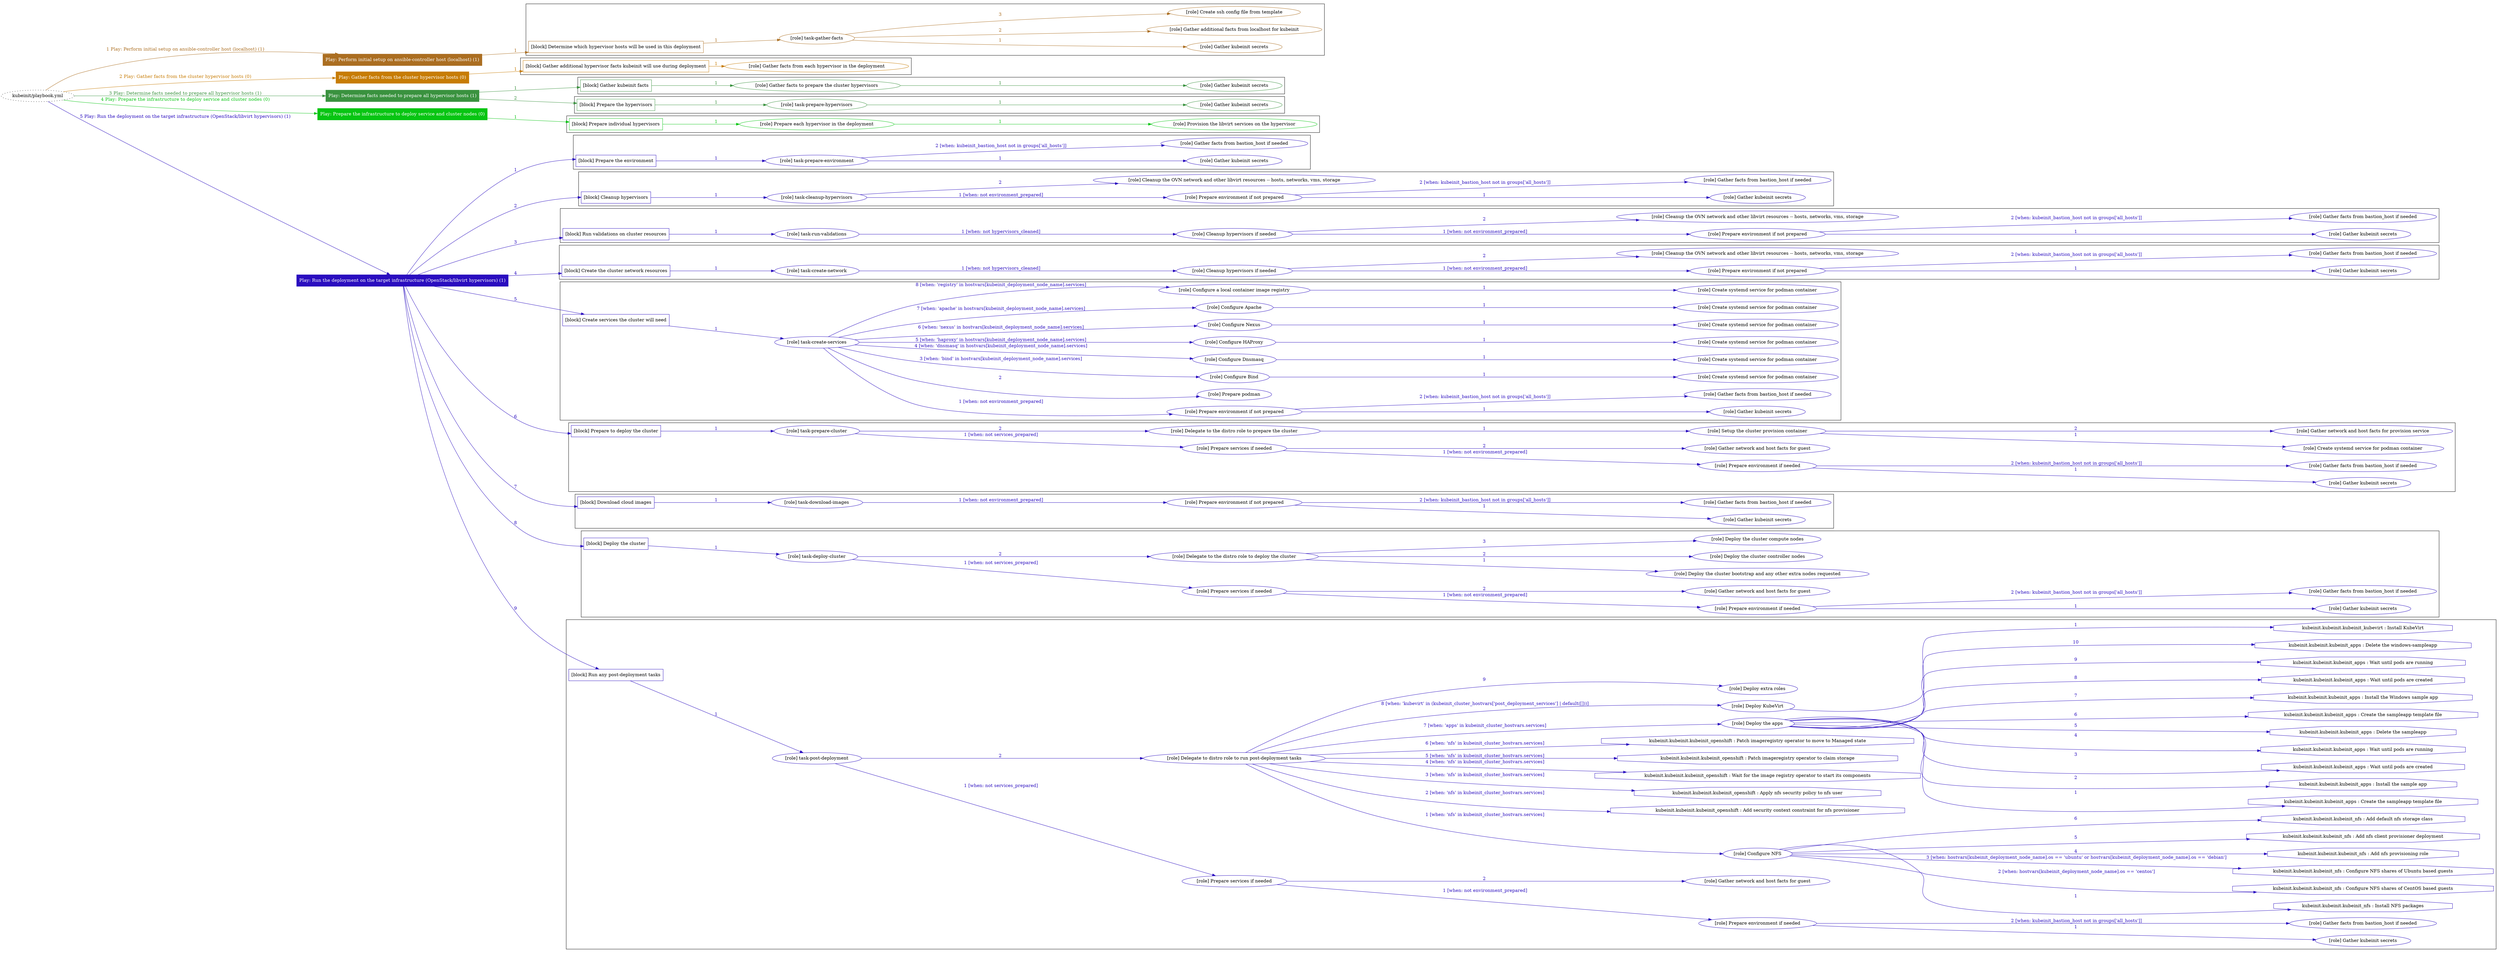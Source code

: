 digraph {
	graph [concentrate=true ordering=in rankdir=LR ratio=fill]
	edge [esep=5 sep=10]
	"kubeinit/playbook.yml" [URL="/home/runner/work/kubeinit/kubeinit/kubeinit/playbook.yml" id=playbook_e8936645 style=dotted]
	"kubeinit/playbook.yml" -> play_79ea04bd [label="1 Play: Perform initial setup on ansible-controller host (localhost) (1)" color="#ab6e21" fontcolor="#ab6e21" id=edge_play_79ea04bd labeltooltip="1 Play: Perform initial setup on ansible-controller host (localhost) (1)" tooltip="1 Play: Perform initial setup on ansible-controller host (localhost) (1)"]
	subgraph "Play: Perform initial setup on ansible-controller host (localhost) (1)" {
		play_79ea04bd [label="Play: Perform initial setup on ansible-controller host (localhost) (1)" URL="/home/runner/work/kubeinit/kubeinit/kubeinit/playbook.yml" color="#ab6e21" fontcolor="#ffffff" id=play_79ea04bd shape=box style=filled tooltip=localhost]
		play_79ea04bd -> block_554b3eb2 [label=1 color="#ab6e21" fontcolor="#ab6e21" id=edge_block_554b3eb2 labeltooltip=1 tooltip=1]
		subgraph cluster_block_554b3eb2 {
			block_554b3eb2 [label="[block] Determine which hypervisor hosts will be used in this deployment" URL="/home/runner/work/kubeinit/kubeinit/kubeinit/playbook.yml" color="#ab6e21" id=block_554b3eb2 labeltooltip="Determine which hypervisor hosts will be used in this deployment" shape=box tooltip="Determine which hypervisor hosts will be used in this deployment"]
			block_554b3eb2 -> role_e86c3122 [label="1 " color="#ab6e21" fontcolor="#ab6e21" id=edge_role_e86c3122 labeltooltip="1 " tooltip="1 "]
			subgraph "task-gather-facts" {
				role_e86c3122 [label="[role] task-gather-facts" URL="/home/runner/work/kubeinit/kubeinit/kubeinit/playbook.yml" color="#ab6e21" id=role_e86c3122 tooltip="task-gather-facts"]
				role_e86c3122 -> role_753a2cbe [label="1 " color="#ab6e21" fontcolor="#ab6e21" id=edge_role_753a2cbe labeltooltip="1 " tooltip="1 "]
				subgraph "Gather kubeinit secrets" {
					role_753a2cbe [label="[role] Gather kubeinit secrets" URL="/home/runner/.ansible/collections/ansible_collections/kubeinit/kubeinit/roles/kubeinit_prepare/tasks/build_hypervisors_group.yml" color="#ab6e21" id=role_753a2cbe tooltip="Gather kubeinit secrets"]
				}
				role_e86c3122 -> role_783a67b0 [label="2 " color="#ab6e21" fontcolor="#ab6e21" id=edge_role_783a67b0 labeltooltip="2 " tooltip="2 "]
				subgraph "Gather additional facts from localhost for kubeinit" {
					role_783a67b0 [label="[role] Gather additional facts from localhost for kubeinit" URL="/home/runner/.ansible/collections/ansible_collections/kubeinit/kubeinit/roles/kubeinit_prepare/tasks/build_hypervisors_group.yml" color="#ab6e21" id=role_783a67b0 tooltip="Gather additional facts from localhost for kubeinit"]
				}
				role_e86c3122 -> role_3e56a98a [label="3 " color="#ab6e21" fontcolor="#ab6e21" id=edge_role_3e56a98a labeltooltip="3 " tooltip="3 "]
				subgraph "Create ssh config file from template" {
					role_3e56a98a [label="[role] Create ssh config file from template" URL="/home/runner/.ansible/collections/ansible_collections/kubeinit/kubeinit/roles/kubeinit_prepare/tasks/build_hypervisors_group.yml" color="#ab6e21" id=role_3e56a98a tooltip="Create ssh config file from template"]
				}
			}
		}
	}
	"kubeinit/playbook.yml" -> play_6b6811f7 [label="2 Play: Gather facts from the cluster hypervisor hosts (0)" color="#c77c05" fontcolor="#c77c05" id=edge_play_6b6811f7 labeltooltip="2 Play: Gather facts from the cluster hypervisor hosts (0)" tooltip="2 Play: Gather facts from the cluster hypervisor hosts (0)"]
	subgraph "Play: Gather facts from the cluster hypervisor hosts (0)" {
		play_6b6811f7 [label="Play: Gather facts from the cluster hypervisor hosts (0)" URL="/home/runner/work/kubeinit/kubeinit/kubeinit/playbook.yml" color="#c77c05" fontcolor="#ffffff" id=play_6b6811f7 shape=box style=filled tooltip="Play: Gather facts from the cluster hypervisor hosts (0)"]
		play_6b6811f7 -> block_14b277eb [label=1 color="#c77c05" fontcolor="#c77c05" id=edge_block_14b277eb labeltooltip=1 tooltip=1]
		subgraph cluster_block_14b277eb {
			block_14b277eb [label="[block] Gather additional hypervisor facts kubeinit will use during deployment" URL="/home/runner/work/kubeinit/kubeinit/kubeinit/playbook.yml" color="#c77c05" id=block_14b277eb labeltooltip="Gather additional hypervisor facts kubeinit will use during deployment" shape=box tooltip="Gather additional hypervisor facts kubeinit will use during deployment"]
			block_14b277eb -> role_b4fb7a05 [label="1 " color="#c77c05" fontcolor="#c77c05" id=edge_role_b4fb7a05 labeltooltip="1 " tooltip="1 "]
			subgraph "Gather facts from each hypervisor in the deployment" {
				role_b4fb7a05 [label="[role] Gather facts from each hypervisor in the deployment" URL="/home/runner/work/kubeinit/kubeinit/kubeinit/playbook.yml" color="#c77c05" id=role_b4fb7a05 tooltip="Gather facts from each hypervisor in the deployment"]
			}
		}
	}
	"kubeinit/playbook.yml" -> play_935fcfe5 [label="3 Play: Determine facts needed to prepare all hypervisor hosts (1)" color="#3a923f" fontcolor="#3a923f" id=edge_play_935fcfe5 labeltooltip="3 Play: Determine facts needed to prepare all hypervisor hosts (1)" tooltip="3 Play: Determine facts needed to prepare all hypervisor hosts (1)"]
	subgraph "Play: Determine facts needed to prepare all hypervisor hosts (1)" {
		play_935fcfe5 [label="Play: Determine facts needed to prepare all hypervisor hosts (1)" URL="/home/runner/work/kubeinit/kubeinit/kubeinit/playbook.yml" color="#3a923f" fontcolor="#ffffff" id=play_935fcfe5 shape=box style=filled tooltip=localhost]
		play_935fcfe5 -> block_a0326470 [label=1 color="#3a923f" fontcolor="#3a923f" id=edge_block_a0326470 labeltooltip=1 tooltip=1]
		subgraph cluster_block_a0326470 {
			block_a0326470 [label="[block] Gather kubeinit facts" URL="/home/runner/work/kubeinit/kubeinit/kubeinit/playbook.yml" color="#3a923f" id=block_a0326470 labeltooltip="Gather kubeinit facts" shape=box tooltip="Gather kubeinit facts"]
			block_a0326470 -> role_06245ab2 [label="1 " color="#3a923f" fontcolor="#3a923f" id=edge_role_06245ab2 labeltooltip="1 " tooltip="1 "]
			subgraph "Gather facts to prepare the cluster hypervisors" {
				role_06245ab2 [label="[role] Gather facts to prepare the cluster hypervisors" URL="/home/runner/work/kubeinit/kubeinit/kubeinit/playbook.yml" color="#3a923f" id=role_06245ab2 tooltip="Gather facts to prepare the cluster hypervisors"]
				role_06245ab2 -> role_a36ea5a0 [label="1 " color="#3a923f" fontcolor="#3a923f" id=edge_role_a36ea5a0 labeltooltip="1 " tooltip="1 "]
				subgraph "Gather kubeinit secrets" {
					role_a36ea5a0 [label="[role] Gather kubeinit secrets" URL="/home/runner/.ansible/collections/ansible_collections/kubeinit/kubeinit/roles/kubeinit_prepare/tasks/gather_kubeinit_facts.yml" color="#3a923f" id=role_a36ea5a0 tooltip="Gather kubeinit secrets"]
				}
			}
		}
		play_935fcfe5 -> block_8ed39465 [label=2 color="#3a923f" fontcolor="#3a923f" id=edge_block_8ed39465 labeltooltip=2 tooltip=2]
		subgraph cluster_block_8ed39465 {
			block_8ed39465 [label="[block] Prepare the hypervisors" URL="/home/runner/work/kubeinit/kubeinit/kubeinit/playbook.yml" color="#3a923f" id=block_8ed39465 labeltooltip="Prepare the hypervisors" shape=box tooltip="Prepare the hypervisors"]
			block_8ed39465 -> role_58a6cdf0 [label="1 " color="#3a923f" fontcolor="#3a923f" id=edge_role_58a6cdf0 labeltooltip="1 " tooltip="1 "]
			subgraph "task-prepare-hypervisors" {
				role_58a6cdf0 [label="[role] task-prepare-hypervisors" URL="/home/runner/work/kubeinit/kubeinit/kubeinit/playbook.yml" color="#3a923f" id=role_58a6cdf0 tooltip="task-prepare-hypervisors"]
				role_58a6cdf0 -> role_0c10d841 [label="1 " color="#3a923f" fontcolor="#3a923f" id=edge_role_0c10d841 labeltooltip="1 " tooltip="1 "]
				subgraph "Gather kubeinit secrets" {
					role_0c10d841 [label="[role] Gather kubeinit secrets" URL="/home/runner/.ansible/collections/ansible_collections/kubeinit/kubeinit/roles/kubeinit_prepare/tasks/gather_kubeinit_facts.yml" color="#3a923f" id=role_0c10d841 tooltip="Gather kubeinit secrets"]
				}
			}
		}
	}
	"kubeinit/playbook.yml" -> play_24971519 [label="4 Play: Prepare the infrastructure to deploy service and cluster nodes (0)" color="#07c512" fontcolor="#07c512" id=edge_play_24971519 labeltooltip="4 Play: Prepare the infrastructure to deploy service and cluster nodes (0)" tooltip="4 Play: Prepare the infrastructure to deploy service and cluster nodes (0)"]
	subgraph "Play: Prepare the infrastructure to deploy service and cluster nodes (0)" {
		play_24971519 [label="Play: Prepare the infrastructure to deploy service and cluster nodes (0)" URL="/home/runner/work/kubeinit/kubeinit/kubeinit/playbook.yml" color="#07c512" fontcolor="#ffffff" id=play_24971519 shape=box style=filled tooltip="Play: Prepare the infrastructure to deploy service and cluster nodes (0)"]
		play_24971519 -> block_a12485f5 [label=1 color="#07c512" fontcolor="#07c512" id=edge_block_a12485f5 labeltooltip=1 tooltip=1]
		subgraph cluster_block_a12485f5 {
			block_a12485f5 [label="[block] Prepare individual hypervisors" URL="/home/runner/work/kubeinit/kubeinit/kubeinit/playbook.yml" color="#07c512" id=block_a12485f5 labeltooltip="Prepare individual hypervisors" shape=box tooltip="Prepare individual hypervisors"]
			block_a12485f5 -> role_6e00053e [label="1 " color="#07c512" fontcolor="#07c512" id=edge_role_6e00053e labeltooltip="1 " tooltip="1 "]
			subgraph "Prepare each hypervisor in the deployment" {
				role_6e00053e [label="[role] Prepare each hypervisor in the deployment" URL="/home/runner/work/kubeinit/kubeinit/kubeinit/playbook.yml" color="#07c512" id=role_6e00053e tooltip="Prepare each hypervisor in the deployment"]
				role_6e00053e -> role_ed18569f [label="1 " color="#07c512" fontcolor="#07c512" id=edge_role_ed18569f labeltooltip="1 " tooltip="1 "]
				subgraph "Provision the libvirt services on the hypervisor" {
					role_ed18569f [label="[role] Provision the libvirt services on the hypervisor" URL="/home/runner/.ansible/collections/ansible_collections/kubeinit/kubeinit/roles/kubeinit_prepare/tasks/prepare_hypervisor.yml" color="#07c512" id=role_ed18569f tooltip="Provision the libvirt services on the hypervisor"]
				}
			}
		}
	}
	"kubeinit/playbook.yml" -> play_bf38e417 [label="5 Play: Run the deployment on the target infrastructure (OpenStack/libvirt hypervisors) (1)" color="#2a0dbf" fontcolor="#2a0dbf" id=edge_play_bf38e417 labeltooltip="5 Play: Run the deployment on the target infrastructure (OpenStack/libvirt hypervisors) (1)" tooltip="5 Play: Run the deployment on the target infrastructure (OpenStack/libvirt hypervisors) (1)"]
	subgraph "Play: Run the deployment on the target infrastructure (OpenStack/libvirt hypervisors) (1)" {
		play_bf38e417 [label="Play: Run the deployment on the target infrastructure (OpenStack/libvirt hypervisors) (1)" URL="/home/runner/work/kubeinit/kubeinit/kubeinit/playbook.yml" color="#2a0dbf" fontcolor="#ffffff" id=play_bf38e417 shape=box style=filled tooltip=localhost]
		play_bf38e417 -> block_1f127075 [label=1 color="#2a0dbf" fontcolor="#2a0dbf" id=edge_block_1f127075 labeltooltip=1 tooltip=1]
		subgraph cluster_block_1f127075 {
			block_1f127075 [label="[block] Prepare the environment" URL="/home/runner/work/kubeinit/kubeinit/kubeinit/playbook.yml" color="#2a0dbf" id=block_1f127075 labeltooltip="Prepare the environment" shape=box tooltip="Prepare the environment"]
			block_1f127075 -> role_00f83887 [label="1 " color="#2a0dbf" fontcolor="#2a0dbf" id=edge_role_00f83887 labeltooltip="1 " tooltip="1 "]
			subgraph "task-prepare-environment" {
				role_00f83887 [label="[role] task-prepare-environment" URL="/home/runner/work/kubeinit/kubeinit/kubeinit/playbook.yml" color="#2a0dbf" id=role_00f83887 tooltip="task-prepare-environment"]
				role_00f83887 -> role_f32800a4 [label="1 " color="#2a0dbf" fontcolor="#2a0dbf" id=edge_role_f32800a4 labeltooltip="1 " tooltip="1 "]
				subgraph "Gather kubeinit secrets" {
					role_f32800a4 [label="[role] Gather kubeinit secrets" URL="/home/runner/.ansible/collections/ansible_collections/kubeinit/kubeinit/roles/kubeinit_prepare/tasks/gather_kubeinit_facts.yml" color="#2a0dbf" id=role_f32800a4 tooltip="Gather kubeinit secrets"]
				}
				role_00f83887 -> role_ce46f13e [label="2 [when: kubeinit_bastion_host not in groups['all_hosts']]" color="#2a0dbf" fontcolor="#2a0dbf" id=edge_role_ce46f13e labeltooltip="2 [when: kubeinit_bastion_host not in groups['all_hosts']]" tooltip="2 [when: kubeinit_bastion_host not in groups['all_hosts']]"]
				subgraph "Gather facts from bastion_host if needed" {
					role_ce46f13e [label="[role] Gather facts from bastion_host if needed" URL="/home/runner/.ansible/collections/ansible_collections/kubeinit/kubeinit/roles/kubeinit_prepare/tasks/main.yml" color="#2a0dbf" id=role_ce46f13e tooltip="Gather facts from bastion_host if needed"]
				}
			}
		}
		play_bf38e417 -> block_4b959db6 [label=2 color="#2a0dbf" fontcolor="#2a0dbf" id=edge_block_4b959db6 labeltooltip=2 tooltip=2]
		subgraph cluster_block_4b959db6 {
			block_4b959db6 [label="[block] Cleanup hypervisors" URL="/home/runner/work/kubeinit/kubeinit/kubeinit/playbook.yml" color="#2a0dbf" id=block_4b959db6 labeltooltip="Cleanup hypervisors" shape=box tooltip="Cleanup hypervisors"]
			block_4b959db6 -> role_bb057dd6 [label="1 " color="#2a0dbf" fontcolor="#2a0dbf" id=edge_role_bb057dd6 labeltooltip="1 " tooltip="1 "]
			subgraph "task-cleanup-hypervisors" {
				role_bb057dd6 [label="[role] task-cleanup-hypervisors" URL="/home/runner/work/kubeinit/kubeinit/kubeinit/playbook.yml" color="#2a0dbf" id=role_bb057dd6 tooltip="task-cleanup-hypervisors"]
				role_bb057dd6 -> role_809d4c94 [label="1 [when: not environment_prepared]" color="#2a0dbf" fontcolor="#2a0dbf" id=edge_role_809d4c94 labeltooltip="1 [when: not environment_prepared]" tooltip="1 [when: not environment_prepared]"]
				subgraph "Prepare environment if not prepared" {
					role_809d4c94 [label="[role] Prepare environment if not prepared" URL="/home/runner/.ansible/collections/ansible_collections/kubeinit/kubeinit/roles/kubeinit_libvirt/tasks/cleanup_hypervisors.yml" color="#2a0dbf" id=role_809d4c94 tooltip="Prepare environment if not prepared"]
					role_809d4c94 -> role_46001e6d [label="1 " color="#2a0dbf" fontcolor="#2a0dbf" id=edge_role_46001e6d labeltooltip="1 " tooltip="1 "]
					subgraph "Gather kubeinit secrets" {
						role_46001e6d [label="[role] Gather kubeinit secrets" URL="/home/runner/.ansible/collections/ansible_collections/kubeinit/kubeinit/roles/kubeinit_prepare/tasks/gather_kubeinit_facts.yml" color="#2a0dbf" id=role_46001e6d tooltip="Gather kubeinit secrets"]
					}
					role_809d4c94 -> role_f88079a1 [label="2 [when: kubeinit_bastion_host not in groups['all_hosts']]" color="#2a0dbf" fontcolor="#2a0dbf" id=edge_role_f88079a1 labeltooltip="2 [when: kubeinit_bastion_host not in groups['all_hosts']]" tooltip="2 [when: kubeinit_bastion_host not in groups['all_hosts']]"]
					subgraph "Gather facts from bastion_host if needed" {
						role_f88079a1 [label="[role] Gather facts from bastion_host if needed" URL="/home/runner/.ansible/collections/ansible_collections/kubeinit/kubeinit/roles/kubeinit_prepare/tasks/main.yml" color="#2a0dbf" id=role_f88079a1 tooltip="Gather facts from bastion_host if needed"]
					}
				}
				role_bb057dd6 -> role_008702e0 [label="2 " color="#2a0dbf" fontcolor="#2a0dbf" id=edge_role_008702e0 labeltooltip="2 " tooltip="2 "]
				subgraph "Cleanup the OVN network and other libvirt resources -- hosts, networks, vms, storage" {
					role_008702e0 [label="[role] Cleanup the OVN network and other libvirt resources -- hosts, networks, vms, storage" URL="/home/runner/.ansible/collections/ansible_collections/kubeinit/kubeinit/roles/kubeinit_libvirt/tasks/cleanup_hypervisors.yml" color="#2a0dbf" id=role_008702e0 tooltip="Cleanup the OVN network and other libvirt resources -- hosts, networks, vms, storage"]
				}
			}
		}
		play_bf38e417 -> block_9bbcaebb [label=3 color="#2a0dbf" fontcolor="#2a0dbf" id=edge_block_9bbcaebb labeltooltip=3 tooltip=3]
		subgraph cluster_block_9bbcaebb {
			block_9bbcaebb [label="[block] Run validations on cluster resources" URL="/home/runner/work/kubeinit/kubeinit/kubeinit/playbook.yml" color="#2a0dbf" id=block_9bbcaebb labeltooltip="Run validations on cluster resources" shape=box tooltip="Run validations on cluster resources"]
			block_9bbcaebb -> role_293bd41a [label="1 " color="#2a0dbf" fontcolor="#2a0dbf" id=edge_role_293bd41a labeltooltip="1 " tooltip="1 "]
			subgraph "task-run-validations" {
				role_293bd41a [label="[role] task-run-validations" URL="/home/runner/work/kubeinit/kubeinit/kubeinit/playbook.yml" color="#2a0dbf" id=role_293bd41a tooltip="task-run-validations"]
				role_293bd41a -> role_812bf55e [label="1 [when: not hypervisors_cleaned]" color="#2a0dbf" fontcolor="#2a0dbf" id=edge_role_812bf55e labeltooltip="1 [when: not hypervisors_cleaned]" tooltip="1 [when: not hypervisors_cleaned]"]
				subgraph "Cleanup hypervisors if needed" {
					role_812bf55e [label="[role] Cleanup hypervisors if needed" URL="/home/runner/.ansible/collections/ansible_collections/kubeinit/kubeinit/roles/kubeinit_validations/tasks/main.yml" color="#2a0dbf" id=role_812bf55e tooltip="Cleanup hypervisors if needed"]
					role_812bf55e -> role_4b1fbecd [label="1 [when: not environment_prepared]" color="#2a0dbf" fontcolor="#2a0dbf" id=edge_role_4b1fbecd labeltooltip="1 [when: not environment_prepared]" tooltip="1 [when: not environment_prepared]"]
					subgraph "Prepare environment if not prepared" {
						role_4b1fbecd [label="[role] Prepare environment if not prepared" URL="/home/runner/.ansible/collections/ansible_collections/kubeinit/kubeinit/roles/kubeinit_libvirt/tasks/cleanup_hypervisors.yml" color="#2a0dbf" id=role_4b1fbecd tooltip="Prepare environment if not prepared"]
						role_4b1fbecd -> role_4854b9bb [label="1 " color="#2a0dbf" fontcolor="#2a0dbf" id=edge_role_4854b9bb labeltooltip="1 " tooltip="1 "]
						subgraph "Gather kubeinit secrets" {
							role_4854b9bb [label="[role] Gather kubeinit secrets" URL="/home/runner/.ansible/collections/ansible_collections/kubeinit/kubeinit/roles/kubeinit_prepare/tasks/gather_kubeinit_facts.yml" color="#2a0dbf" id=role_4854b9bb tooltip="Gather kubeinit secrets"]
						}
						role_4b1fbecd -> role_3f6d8dd9 [label="2 [when: kubeinit_bastion_host not in groups['all_hosts']]" color="#2a0dbf" fontcolor="#2a0dbf" id=edge_role_3f6d8dd9 labeltooltip="2 [when: kubeinit_bastion_host not in groups['all_hosts']]" tooltip="2 [when: kubeinit_bastion_host not in groups['all_hosts']]"]
						subgraph "Gather facts from bastion_host if needed" {
							role_3f6d8dd9 [label="[role] Gather facts from bastion_host if needed" URL="/home/runner/.ansible/collections/ansible_collections/kubeinit/kubeinit/roles/kubeinit_prepare/tasks/main.yml" color="#2a0dbf" id=role_3f6d8dd9 tooltip="Gather facts from bastion_host if needed"]
						}
					}
					role_812bf55e -> role_da546278 [label="2 " color="#2a0dbf" fontcolor="#2a0dbf" id=edge_role_da546278 labeltooltip="2 " tooltip="2 "]
					subgraph "Cleanup the OVN network and other libvirt resources -- hosts, networks, vms, storage" {
						role_da546278 [label="[role] Cleanup the OVN network and other libvirt resources -- hosts, networks, vms, storage" URL="/home/runner/.ansible/collections/ansible_collections/kubeinit/kubeinit/roles/kubeinit_libvirt/tasks/cleanup_hypervisors.yml" color="#2a0dbf" id=role_da546278 tooltip="Cleanup the OVN network and other libvirt resources -- hosts, networks, vms, storage"]
					}
				}
			}
		}
		play_bf38e417 -> block_b2e37cc0 [label=4 color="#2a0dbf" fontcolor="#2a0dbf" id=edge_block_b2e37cc0 labeltooltip=4 tooltip=4]
		subgraph cluster_block_b2e37cc0 {
			block_b2e37cc0 [label="[block] Create the cluster network resources" URL="/home/runner/work/kubeinit/kubeinit/kubeinit/playbook.yml" color="#2a0dbf" id=block_b2e37cc0 labeltooltip="Create the cluster network resources" shape=box tooltip="Create the cluster network resources"]
			block_b2e37cc0 -> role_25cad43a [label="1 " color="#2a0dbf" fontcolor="#2a0dbf" id=edge_role_25cad43a labeltooltip="1 " tooltip="1 "]
			subgraph "task-create-network" {
				role_25cad43a [label="[role] task-create-network" URL="/home/runner/work/kubeinit/kubeinit/kubeinit/playbook.yml" color="#2a0dbf" id=role_25cad43a tooltip="task-create-network"]
				role_25cad43a -> role_77b0dd4d [label="1 [when: not hypervisors_cleaned]" color="#2a0dbf" fontcolor="#2a0dbf" id=edge_role_77b0dd4d labeltooltip="1 [when: not hypervisors_cleaned]" tooltip="1 [when: not hypervisors_cleaned]"]
				subgraph "Cleanup hypervisors if needed" {
					role_77b0dd4d [label="[role] Cleanup hypervisors if needed" URL="/home/runner/.ansible/collections/ansible_collections/kubeinit/kubeinit/roles/kubeinit_libvirt/tasks/create_network.yml" color="#2a0dbf" id=role_77b0dd4d tooltip="Cleanup hypervisors if needed"]
					role_77b0dd4d -> role_9c7efaf9 [label="1 [when: not environment_prepared]" color="#2a0dbf" fontcolor="#2a0dbf" id=edge_role_9c7efaf9 labeltooltip="1 [when: not environment_prepared]" tooltip="1 [when: not environment_prepared]"]
					subgraph "Prepare environment if not prepared" {
						role_9c7efaf9 [label="[role] Prepare environment if not prepared" URL="/home/runner/.ansible/collections/ansible_collections/kubeinit/kubeinit/roles/kubeinit_libvirt/tasks/cleanup_hypervisors.yml" color="#2a0dbf" id=role_9c7efaf9 tooltip="Prepare environment if not prepared"]
						role_9c7efaf9 -> role_05f9eb63 [label="1 " color="#2a0dbf" fontcolor="#2a0dbf" id=edge_role_05f9eb63 labeltooltip="1 " tooltip="1 "]
						subgraph "Gather kubeinit secrets" {
							role_05f9eb63 [label="[role] Gather kubeinit secrets" URL="/home/runner/.ansible/collections/ansible_collections/kubeinit/kubeinit/roles/kubeinit_prepare/tasks/gather_kubeinit_facts.yml" color="#2a0dbf" id=role_05f9eb63 tooltip="Gather kubeinit secrets"]
						}
						role_9c7efaf9 -> role_608a6f5a [label="2 [when: kubeinit_bastion_host not in groups['all_hosts']]" color="#2a0dbf" fontcolor="#2a0dbf" id=edge_role_608a6f5a labeltooltip="2 [when: kubeinit_bastion_host not in groups['all_hosts']]" tooltip="2 [when: kubeinit_bastion_host not in groups['all_hosts']]"]
						subgraph "Gather facts from bastion_host if needed" {
							role_608a6f5a [label="[role] Gather facts from bastion_host if needed" URL="/home/runner/.ansible/collections/ansible_collections/kubeinit/kubeinit/roles/kubeinit_prepare/tasks/main.yml" color="#2a0dbf" id=role_608a6f5a tooltip="Gather facts from bastion_host if needed"]
						}
					}
					role_77b0dd4d -> role_e581ad00 [label="2 " color="#2a0dbf" fontcolor="#2a0dbf" id=edge_role_e581ad00 labeltooltip="2 " tooltip="2 "]
					subgraph "Cleanup the OVN network and other libvirt resources -- hosts, networks, vms, storage" {
						role_e581ad00 [label="[role] Cleanup the OVN network and other libvirt resources -- hosts, networks, vms, storage" URL="/home/runner/.ansible/collections/ansible_collections/kubeinit/kubeinit/roles/kubeinit_libvirt/tasks/cleanup_hypervisors.yml" color="#2a0dbf" id=role_e581ad00 tooltip="Cleanup the OVN network and other libvirt resources -- hosts, networks, vms, storage"]
					}
				}
			}
		}
		play_bf38e417 -> block_c67bf8a5 [label=5 color="#2a0dbf" fontcolor="#2a0dbf" id=edge_block_c67bf8a5 labeltooltip=5 tooltip=5]
		subgraph cluster_block_c67bf8a5 {
			block_c67bf8a5 [label="[block] Create services the cluster will need" URL="/home/runner/work/kubeinit/kubeinit/kubeinit/playbook.yml" color="#2a0dbf" id=block_c67bf8a5 labeltooltip="Create services the cluster will need" shape=box tooltip="Create services the cluster will need"]
			block_c67bf8a5 -> role_6c9b2155 [label="1 " color="#2a0dbf" fontcolor="#2a0dbf" id=edge_role_6c9b2155 labeltooltip="1 " tooltip="1 "]
			subgraph "task-create-services" {
				role_6c9b2155 [label="[role] task-create-services" URL="/home/runner/work/kubeinit/kubeinit/kubeinit/playbook.yml" color="#2a0dbf" id=role_6c9b2155 tooltip="task-create-services"]
				role_6c9b2155 -> role_ef2c27e1 [label="1 [when: not environment_prepared]" color="#2a0dbf" fontcolor="#2a0dbf" id=edge_role_ef2c27e1 labeltooltip="1 [when: not environment_prepared]" tooltip="1 [when: not environment_prepared]"]
				subgraph "Prepare environment if not prepared" {
					role_ef2c27e1 [label="[role] Prepare environment if not prepared" URL="/home/runner/.ansible/collections/ansible_collections/kubeinit/kubeinit/roles/kubeinit_services/tasks/main.yml" color="#2a0dbf" id=role_ef2c27e1 tooltip="Prepare environment if not prepared"]
					role_ef2c27e1 -> role_c0d8081e [label="1 " color="#2a0dbf" fontcolor="#2a0dbf" id=edge_role_c0d8081e labeltooltip="1 " tooltip="1 "]
					subgraph "Gather kubeinit secrets" {
						role_c0d8081e [label="[role] Gather kubeinit secrets" URL="/home/runner/.ansible/collections/ansible_collections/kubeinit/kubeinit/roles/kubeinit_prepare/tasks/gather_kubeinit_facts.yml" color="#2a0dbf" id=role_c0d8081e tooltip="Gather kubeinit secrets"]
					}
					role_ef2c27e1 -> role_519a9202 [label="2 [when: kubeinit_bastion_host not in groups['all_hosts']]" color="#2a0dbf" fontcolor="#2a0dbf" id=edge_role_519a9202 labeltooltip="2 [when: kubeinit_bastion_host not in groups['all_hosts']]" tooltip="2 [when: kubeinit_bastion_host not in groups['all_hosts']]"]
					subgraph "Gather facts from bastion_host if needed" {
						role_519a9202 [label="[role] Gather facts from bastion_host if needed" URL="/home/runner/.ansible/collections/ansible_collections/kubeinit/kubeinit/roles/kubeinit_prepare/tasks/main.yml" color="#2a0dbf" id=role_519a9202 tooltip="Gather facts from bastion_host if needed"]
					}
				}
				role_6c9b2155 -> role_a443142f [label="2 " color="#2a0dbf" fontcolor="#2a0dbf" id=edge_role_a443142f labeltooltip="2 " tooltip="2 "]
				subgraph "Prepare podman" {
					role_a443142f [label="[role] Prepare podman" URL="/home/runner/.ansible/collections/ansible_collections/kubeinit/kubeinit/roles/kubeinit_services/tasks/00_create_service_pod.yml" color="#2a0dbf" id=role_a443142f tooltip="Prepare podman"]
				}
				role_6c9b2155 -> role_360b3915 [label="3 [when: 'bind' in hostvars[kubeinit_deployment_node_name].services]" color="#2a0dbf" fontcolor="#2a0dbf" id=edge_role_360b3915 labeltooltip="3 [when: 'bind' in hostvars[kubeinit_deployment_node_name].services]" tooltip="3 [when: 'bind' in hostvars[kubeinit_deployment_node_name].services]"]
				subgraph "Configure Bind" {
					role_360b3915 [label="[role] Configure Bind" URL="/home/runner/.ansible/collections/ansible_collections/kubeinit/kubeinit/roles/kubeinit_services/tasks/start_services_containers.yml" color="#2a0dbf" id=role_360b3915 tooltip="Configure Bind"]
					role_360b3915 -> role_c3c5cffb [label="1 " color="#2a0dbf" fontcolor="#2a0dbf" id=edge_role_c3c5cffb labeltooltip="1 " tooltip="1 "]
					subgraph "Create systemd service for podman container" {
						role_c3c5cffb [label="[role] Create systemd service for podman container" URL="/home/runner/.ansible/collections/ansible_collections/kubeinit/kubeinit/roles/kubeinit_bind/tasks/main.yml" color="#2a0dbf" id=role_c3c5cffb tooltip="Create systemd service for podman container"]
					}
				}
				role_6c9b2155 -> role_b9e86596 [label="4 [when: 'dnsmasq' in hostvars[kubeinit_deployment_node_name].services]" color="#2a0dbf" fontcolor="#2a0dbf" id=edge_role_b9e86596 labeltooltip="4 [when: 'dnsmasq' in hostvars[kubeinit_deployment_node_name].services]" tooltip="4 [when: 'dnsmasq' in hostvars[kubeinit_deployment_node_name].services]"]
				subgraph "Configure Dnsmasq" {
					role_b9e86596 [label="[role] Configure Dnsmasq" URL="/home/runner/.ansible/collections/ansible_collections/kubeinit/kubeinit/roles/kubeinit_services/tasks/start_services_containers.yml" color="#2a0dbf" id=role_b9e86596 tooltip="Configure Dnsmasq"]
					role_b9e86596 -> role_145d15e7 [label="1 " color="#2a0dbf" fontcolor="#2a0dbf" id=edge_role_145d15e7 labeltooltip="1 " tooltip="1 "]
					subgraph "Create systemd service for podman container" {
						role_145d15e7 [label="[role] Create systemd service for podman container" URL="/home/runner/.ansible/collections/ansible_collections/kubeinit/kubeinit/roles/kubeinit_dnsmasq/tasks/main.yml" color="#2a0dbf" id=role_145d15e7 tooltip="Create systemd service for podman container"]
					}
				}
				role_6c9b2155 -> role_f0c4198b [label="5 [when: 'haproxy' in hostvars[kubeinit_deployment_node_name].services]" color="#2a0dbf" fontcolor="#2a0dbf" id=edge_role_f0c4198b labeltooltip="5 [when: 'haproxy' in hostvars[kubeinit_deployment_node_name].services]" tooltip="5 [when: 'haproxy' in hostvars[kubeinit_deployment_node_name].services]"]
				subgraph "Configure HAProxy" {
					role_f0c4198b [label="[role] Configure HAProxy" URL="/home/runner/.ansible/collections/ansible_collections/kubeinit/kubeinit/roles/kubeinit_services/tasks/start_services_containers.yml" color="#2a0dbf" id=role_f0c4198b tooltip="Configure HAProxy"]
					role_f0c4198b -> role_2c0613c6 [label="1 " color="#2a0dbf" fontcolor="#2a0dbf" id=edge_role_2c0613c6 labeltooltip="1 " tooltip="1 "]
					subgraph "Create systemd service for podman container" {
						role_2c0613c6 [label="[role] Create systemd service for podman container" URL="/home/runner/.ansible/collections/ansible_collections/kubeinit/kubeinit/roles/kubeinit_haproxy/tasks/main.yml" color="#2a0dbf" id=role_2c0613c6 tooltip="Create systemd service for podman container"]
					}
				}
				role_6c9b2155 -> role_97c9eca8 [label="6 [when: 'nexus' in hostvars[kubeinit_deployment_node_name].services]" color="#2a0dbf" fontcolor="#2a0dbf" id=edge_role_97c9eca8 labeltooltip="6 [when: 'nexus' in hostvars[kubeinit_deployment_node_name].services]" tooltip="6 [when: 'nexus' in hostvars[kubeinit_deployment_node_name].services]"]
				subgraph "Configure Nexus" {
					role_97c9eca8 [label="[role] Configure Nexus" URL="/home/runner/.ansible/collections/ansible_collections/kubeinit/kubeinit/roles/kubeinit_services/tasks/start_services_containers.yml" color="#2a0dbf" id=role_97c9eca8 tooltip="Configure Nexus"]
					role_97c9eca8 -> role_bc811398 [label="1 " color="#2a0dbf" fontcolor="#2a0dbf" id=edge_role_bc811398 labeltooltip="1 " tooltip="1 "]
					subgraph "Create systemd service for podman container" {
						role_bc811398 [label="[role] Create systemd service for podman container" URL="/home/runner/.ansible/collections/ansible_collections/kubeinit/kubeinit/roles/kubeinit_nexus/tasks/main.yml" color="#2a0dbf" id=role_bc811398 tooltip="Create systemd service for podman container"]
					}
				}
				role_6c9b2155 -> role_2474f49c [label="7 [when: 'apache' in hostvars[kubeinit_deployment_node_name].services]" color="#2a0dbf" fontcolor="#2a0dbf" id=edge_role_2474f49c labeltooltip="7 [when: 'apache' in hostvars[kubeinit_deployment_node_name].services]" tooltip="7 [when: 'apache' in hostvars[kubeinit_deployment_node_name].services]"]
				subgraph "Configure Apache" {
					role_2474f49c [label="[role] Configure Apache" URL="/home/runner/.ansible/collections/ansible_collections/kubeinit/kubeinit/roles/kubeinit_services/tasks/start_services_containers.yml" color="#2a0dbf" id=role_2474f49c tooltip="Configure Apache"]
					role_2474f49c -> role_c5815724 [label="1 " color="#2a0dbf" fontcolor="#2a0dbf" id=edge_role_c5815724 labeltooltip="1 " tooltip="1 "]
					subgraph "Create systemd service for podman container" {
						role_c5815724 [label="[role] Create systemd service for podman container" URL="/home/runner/.ansible/collections/ansible_collections/kubeinit/kubeinit/roles/kubeinit_apache/tasks/main.yml" color="#2a0dbf" id=role_c5815724 tooltip="Create systemd service for podman container"]
					}
				}
				role_6c9b2155 -> role_208463b9 [label="8 [when: 'registry' in hostvars[kubeinit_deployment_node_name].services]" color="#2a0dbf" fontcolor="#2a0dbf" id=edge_role_208463b9 labeltooltip="8 [when: 'registry' in hostvars[kubeinit_deployment_node_name].services]" tooltip="8 [when: 'registry' in hostvars[kubeinit_deployment_node_name].services]"]
				subgraph "Configure a local container image registry" {
					role_208463b9 [label="[role] Configure a local container image registry" URL="/home/runner/.ansible/collections/ansible_collections/kubeinit/kubeinit/roles/kubeinit_services/tasks/start_services_containers.yml" color="#2a0dbf" id=role_208463b9 tooltip="Configure a local container image registry"]
					role_208463b9 -> role_195ef468 [label="1 " color="#2a0dbf" fontcolor="#2a0dbf" id=edge_role_195ef468 labeltooltip="1 " tooltip="1 "]
					subgraph "Create systemd service for podman container" {
						role_195ef468 [label="[role] Create systemd service for podman container" URL="/home/runner/.ansible/collections/ansible_collections/kubeinit/kubeinit/roles/kubeinit_registry/tasks/main.yml" color="#2a0dbf" id=role_195ef468 tooltip="Create systemd service for podman container"]
					}
				}
			}
		}
		play_bf38e417 -> block_b044b453 [label=6 color="#2a0dbf" fontcolor="#2a0dbf" id=edge_block_b044b453 labeltooltip=6 tooltip=6]
		subgraph cluster_block_b044b453 {
			block_b044b453 [label="[block] Prepare to deploy the cluster" URL="/home/runner/work/kubeinit/kubeinit/kubeinit/playbook.yml" color="#2a0dbf" id=block_b044b453 labeltooltip="Prepare to deploy the cluster" shape=box tooltip="Prepare to deploy the cluster"]
			block_b044b453 -> role_a62c2227 [label="1 " color="#2a0dbf" fontcolor="#2a0dbf" id=edge_role_a62c2227 labeltooltip="1 " tooltip="1 "]
			subgraph "task-prepare-cluster" {
				role_a62c2227 [label="[role] task-prepare-cluster" URL="/home/runner/work/kubeinit/kubeinit/kubeinit/playbook.yml" color="#2a0dbf" id=role_a62c2227 tooltip="task-prepare-cluster"]
				role_a62c2227 -> role_35e6ccf5 [label="1 [when: not services_prepared]" color="#2a0dbf" fontcolor="#2a0dbf" id=edge_role_35e6ccf5 labeltooltip="1 [when: not services_prepared]" tooltip="1 [when: not services_prepared]"]
				subgraph "Prepare services if needed" {
					role_35e6ccf5 [label="[role] Prepare services if needed" URL="/home/runner/.ansible/collections/ansible_collections/kubeinit/kubeinit/roles/kubeinit_prepare/tasks/prepare_cluster.yml" color="#2a0dbf" id=role_35e6ccf5 tooltip="Prepare services if needed"]
					role_35e6ccf5 -> role_18cec2f7 [label="1 [when: not environment_prepared]" color="#2a0dbf" fontcolor="#2a0dbf" id=edge_role_18cec2f7 labeltooltip="1 [when: not environment_prepared]" tooltip="1 [when: not environment_prepared]"]
					subgraph "Prepare environment if needed" {
						role_18cec2f7 [label="[role] Prepare environment if needed" URL="/home/runner/.ansible/collections/ansible_collections/kubeinit/kubeinit/roles/kubeinit_services/tasks/prepare_services.yml" color="#2a0dbf" id=role_18cec2f7 tooltip="Prepare environment if needed"]
						role_18cec2f7 -> role_3fb549b2 [label="1 " color="#2a0dbf" fontcolor="#2a0dbf" id=edge_role_3fb549b2 labeltooltip="1 " tooltip="1 "]
						subgraph "Gather kubeinit secrets" {
							role_3fb549b2 [label="[role] Gather kubeinit secrets" URL="/home/runner/.ansible/collections/ansible_collections/kubeinit/kubeinit/roles/kubeinit_prepare/tasks/gather_kubeinit_facts.yml" color="#2a0dbf" id=role_3fb549b2 tooltip="Gather kubeinit secrets"]
						}
						role_18cec2f7 -> role_6ded3dfe [label="2 [when: kubeinit_bastion_host not in groups['all_hosts']]" color="#2a0dbf" fontcolor="#2a0dbf" id=edge_role_6ded3dfe labeltooltip="2 [when: kubeinit_bastion_host not in groups['all_hosts']]" tooltip="2 [when: kubeinit_bastion_host not in groups['all_hosts']]"]
						subgraph "Gather facts from bastion_host if needed" {
							role_6ded3dfe [label="[role] Gather facts from bastion_host if needed" URL="/home/runner/.ansible/collections/ansible_collections/kubeinit/kubeinit/roles/kubeinit_prepare/tasks/main.yml" color="#2a0dbf" id=role_6ded3dfe tooltip="Gather facts from bastion_host if needed"]
						}
					}
					role_35e6ccf5 -> role_ec0e97c7 [label="2 " color="#2a0dbf" fontcolor="#2a0dbf" id=edge_role_ec0e97c7 labeltooltip="2 " tooltip="2 "]
					subgraph "Gather network and host facts for guest" {
						role_ec0e97c7 [label="[role] Gather network and host facts for guest" URL="/home/runner/.ansible/collections/ansible_collections/kubeinit/kubeinit/roles/kubeinit_services/tasks/prepare_services.yml" color="#2a0dbf" id=role_ec0e97c7 tooltip="Gather network and host facts for guest"]
					}
				}
				role_a62c2227 -> role_2a13e8e3 [label="2 " color="#2a0dbf" fontcolor="#2a0dbf" id=edge_role_2a13e8e3 labeltooltip="2 " tooltip="2 "]
				subgraph "Delegate to the distro role to prepare the cluster" {
					role_2a13e8e3 [label="[role] Delegate to the distro role to prepare the cluster" URL="/home/runner/.ansible/collections/ansible_collections/kubeinit/kubeinit/roles/kubeinit_prepare/tasks/prepare_cluster.yml" color="#2a0dbf" id=role_2a13e8e3 tooltip="Delegate to the distro role to prepare the cluster"]
					role_2a13e8e3 -> role_fb297c19 [label="1 " color="#2a0dbf" fontcolor="#2a0dbf" id=edge_role_fb297c19 labeltooltip="1 " tooltip="1 "]
					subgraph "Setup the cluster provision container" {
						role_fb297c19 [label="[role] Setup the cluster provision container" URL="/home/runner/.ansible/collections/ansible_collections/kubeinit/kubeinit/roles/kubeinit_openshift/tasks/prepare_cluster.yml" color="#2a0dbf" id=role_fb297c19 tooltip="Setup the cluster provision container"]
						role_fb297c19 -> role_118332c1 [label="1 " color="#2a0dbf" fontcolor="#2a0dbf" id=edge_role_118332c1 labeltooltip="1 " tooltip="1 "]
						subgraph "Create systemd service for podman container" {
							role_118332c1 [label="[role] Create systemd service for podman container" URL="/home/runner/.ansible/collections/ansible_collections/kubeinit/kubeinit/roles/kubeinit_services/tasks/create_provision_container.yml" color="#2a0dbf" id=role_118332c1 tooltip="Create systemd service for podman container"]
						}
						role_fb297c19 -> role_bf06e8cc [label="2 " color="#2a0dbf" fontcolor="#2a0dbf" id=edge_role_bf06e8cc labeltooltip="2 " tooltip="2 "]
						subgraph "Gather network and host facts for provision service" {
							role_bf06e8cc [label="[role] Gather network and host facts for provision service" URL="/home/runner/.ansible/collections/ansible_collections/kubeinit/kubeinit/roles/kubeinit_services/tasks/create_provision_container.yml" color="#2a0dbf" id=role_bf06e8cc tooltip="Gather network and host facts for provision service"]
						}
					}
				}
			}
		}
		play_bf38e417 -> block_918b82ec [label=7 color="#2a0dbf" fontcolor="#2a0dbf" id=edge_block_918b82ec labeltooltip=7 tooltip=7]
		subgraph cluster_block_918b82ec {
			block_918b82ec [label="[block] Download cloud images" URL="/home/runner/work/kubeinit/kubeinit/kubeinit/playbook.yml" color="#2a0dbf" id=block_918b82ec labeltooltip="Download cloud images" shape=box tooltip="Download cloud images"]
			block_918b82ec -> role_e87f6fca [label="1 " color="#2a0dbf" fontcolor="#2a0dbf" id=edge_role_e87f6fca labeltooltip="1 " tooltip="1 "]
			subgraph "task-download-images" {
				role_e87f6fca [label="[role] task-download-images" URL="/home/runner/work/kubeinit/kubeinit/kubeinit/playbook.yml" color="#2a0dbf" id=role_e87f6fca tooltip="task-download-images"]
				role_e87f6fca -> role_58ba3e26 [label="1 [when: not environment_prepared]" color="#2a0dbf" fontcolor="#2a0dbf" id=edge_role_58ba3e26 labeltooltip="1 [when: not environment_prepared]" tooltip="1 [when: not environment_prepared]"]
				subgraph "Prepare environment if not prepared" {
					role_58ba3e26 [label="[role] Prepare environment if not prepared" URL="/home/runner/.ansible/collections/ansible_collections/kubeinit/kubeinit/roles/kubeinit_libvirt/tasks/download_cloud_images.yml" color="#2a0dbf" id=role_58ba3e26 tooltip="Prepare environment if not prepared"]
					role_58ba3e26 -> role_a49fe2d4 [label="1 " color="#2a0dbf" fontcolor="#2a0dbf" id=edge_role_a49fe2d4 labeltooltip="1 " tooltip="1 "]
					subgraph "Gather kubeinit secrets" {
						role_a49fe2d4 [label="[role] Gather kubeinit secrets" URL="/home/runner/.ansible/collections/ansible_collections/kubeinit/kubeinit/roles/kubeinit_prepare/tasks/gather_kubeinit_facts.yml" color="#2a0dbf" id=role_a49fe2d4 tooltip="Gather kubeinit secrets"]
					}
					role_58ba3e26 -> role_5de533bc [label="2 [when: kubeinit_bastion_host not in groups['all_hosts']]" color="#2a0dbf" fontcolor="#2a0dbf" id=edge_role_5de533bc labeltooltip="2 [when: kubeinit_bastion_host not in groups['all_hosts']]" tooltip="2 [when: kubeinit_bastion_host not in groups['all_hosts']]"]
					subgraph "Gather facts from bastion_host if needed" {
						role_5de533bc [label="[role] Gather facts from bastion_host if needed" URL="/home/runner/.ansible/collections/ansible_collections/kubeinit/kubeinit/roles/kubeinit_prepare/tasks/main.yml" color="#2a0dbf" id=role_5de533bc tooltip="Gather facts from bastion_host if needed"]
					}
				}
			}
		}
		play_bf38e417 -> block_c378b0f4 [label=8 color="#2a0dbf" fontcolor="#2a0dbf" id=edge_block_c378b0f4 labeltooltip=8 tooltip=8]
		subgraph cluster_block_c378b0f4 {
			block_c378b0f4 [label="[block] Deploy the cluster" URL="/home/runner/work/kubeinit/kubeinit/kubeinit/playbook.yml" color="#2a0dbf" id=block_c378b0f4 labeltooltip="Deploy the cluster" shape=box tooltip="Deploy the cluster"]
			block_c378b0f4 -> role_bdd352a0 [label="1 " color="#2a0dbf" fontcolor="#2a0dbf" id=edge_role_bdd352a0 labeltooltip="1 " tooltip="1 "]
			subgraph "task-deploy-cluster" {
				role_bdd352a0 [label="[role] task-deploy-cluster" URL="/home/runner/work/kubeinit/kubeinit/kubeinit/playbook.yml" color="#2a0dbf" id=role_bdd352a0 tooltip="task-deploy-cluster"]
				role_bdd352a0 -> role_aad623a8 [label="1 [when: not services_prepared]" color="#2a0dbf" fontcolor="#2a0dbf" id=edge_role_aad623a8 labeltooltip="1 [when: not services_prepared]" tooltip="1 [when: not services_prepared]"]
				subgraph "Prepare services if needed" {
					role_aad623a8 [label="[role] Prepare services if needed" URL="/home/runner/.ansible/collections/ansible_collections/kubeinit/kubeinit/roles/kubeinit_prepare/tasks/deploy_cluster.yml" color="#2a0dbf" id=role_aad623a8 tooltip="Prepare services if needed"]
					role_aad623a8 -> role_de994356 [label="1 [when: not environment_prepared]" color="#2a0dbf" fontcolor="#2a0dbf" id=edge_role_de994356 labeltooltip="1 [when: not environment_prepared]" tooltip="1 [when: not environment_prepared]"]
					subgraph "Prepare environment if needed" {
						role_de994356 [label="[role] Prepare environment if needed" URL="/home/runner/.ansible/collections/ansible_collections/kubeinit/kubeinit/roles/kubeinit_services/tasks/prepare_services.yml" color="#2a0dbf" id=role_de994356 tooltip="Prepare environment if needed"]
						role_de994356 -> role_29bb0027 [label="1 " color="#2a0dbf" fontcolor="#2a0dbf" id=edge_role_29bb0027 labeltooltip="1 " tooltip="1 "]
						subgraph "Gather kubeinit secrets" {
							role_29bb0027 [label="[role] Gather kubeinit secrets" URL="/home/runner/.ansible/collections/ansible_collections/kubeinit/kubeinit/roles/kubeinit_prepare/tasks/gather_kubeinit_facts.yml" color="#2a0dbf" id=role_29bb0027 tooltip="Gather kubeinit secrets"]
						}
						role_de994356 -> role_7a4dab3d [label="2 [when: kubeinit_bastion_host not in groups['all_hosts']]" color="#2a0dbf" fontcolor="#2a0dbf" id=edge_role_7a4dab3d labeltooltip="2 [when: kubeinit_bastion_host not in groups['all_hosts']]" tooltip="2 [when: kubeinit_bastion_host not in groups['all_hosts']]"]
						subgraph "Gather facts from bastion_host if needed" {
							role_7a4dab3d [label="[role] Gather facts from bastion_host if needed" URL="/home/runner/.ansible/collections/ansible_collections/kubeinit/kubeinit/roles/kubeinit_prepare/tasks/main.yml" color="#2a0dbf" id=role_7a4dab3d tooltip="Gather facts from bastion_host if needed"]
						}
					}
					role_aad623a8 -> role_366df16d [label="2 " color="#2a0dbf" fontcolor="#2a0dbf" id=edge_role_366df16d labeltooltip="2 " tooltip="2 "]
					subgraph "Gather network and host facts for guest" {
						role_366df16d [label="[role] Gather network and host facts for guest" URL="/home/runner/.ansible/collections/ansible_collections/kubeinit/kubeinit/roles/kubeinit_services/tasks/prepare_services.yml" color="#2a0dbf" id=role_366df16d tooltip="Gather network and host facts for guest"]
					}
				}
				role_bdd352a0 -> role_55b37d21 [label="2 " color="#2a0dbf" fontcolor="#2a0dbf" id=edge_role_55b37d21 labeltooltip="2 " tooltip="2 "]
				subgraph "Delegate to the distro role to deploy the cluster" {
					role_55b37d21 [label="[role] Delegate to the distro role to deploy the cluster" URL="/home/runner/.ansible/collections/ansible_collections/kubeinit/kubeinit/roles/kubeinit_prepare/tasks/deploy_cluster.yml" color="#2a0dbf" id=role_55b37d21 tooltip="Delegate to the distro role to deploy the cluster"]
					role_55b37d21 -> role_5c9ebe25 [label="1 " color="#2a0dbf" fontcolor="#2a0dbf" id=edge_role_5c9ebe25 labeltooltip="1 " tooltip="1 "]
					subgraph "Deploy the cluster bootstrap and any other extra nodes requested" {
						role_5c9ebe25 [label="[role] Deploy the cluster bootstrap and any other extra nodes requested" URL="/home/runner/.ansible/collections/ansible_collections/kubeinit/kubeinit/roles/kubeinit_openshift/tasks/main.yml" color="#2a0dbf" id=role_5c9ebe25 tooltip="Deploy the cluster bootstrap and any other extra nodes requested"]
					}
					role_55b37d21 -> role_41fcc1ed [label="2 " color="#2a0dbf" fontcolor="#2a0dbf" id=edge_role_41fcc1ed labeltooltip="2 " tooltip="2 "]
					subgraph "Deploy the cluster controller nodes" {
						role_41fcc1ed [label="[role] Deploy the cluster controller nodes" URL="/home/runner/.ansible/collections/ansible_collections/kubeinit/kubeinit/roles/kubeinit_openshift/tasks/main.yml" color="#2a0dbf" id=role_41fcc1ed tooltip="Deploy the cluster controller nodes"]
					}
					role_55b37d21 -> role_2b833a12 [label="3 " color="#2a0dbf" fontcolor="#2a0dbf" id=edge_role_2b833a12 labeltooltip="3 " tooltip="3 "]
					subgraph "Deploy the cluster compute nodes" {
						role_2b833a12 [label="[role] Deploy the cluster compute nodes" URL="/home/runner/.ansible/collections/ansible_collections/kubeinit/kubeinit/roles/kubeinit_openshift/tasks/main.yml" color="#2a0dbf" id=role_2b833a12 tooltip="Deploy the cluster compute nodes"]
					}
				}
			}
		}
		play_bf38e417 -> block_481ba442 [label=9 color="#2a0dbf" fontcolor="#2a0dbf" id=edge_block_481ba442 labeltooltip=9 tooltip=9]
		subgraph cluster_block_481ba442 {
			block_481ba442 [label="[block] Run any post-deployment tasks" URL="/home/runner/work/kubeinit/kubeinit/kubeinit/playbook.yml" color="#2a0dbf" id=block_481ba442 labeltooltip="Run any post-deployment tasks" shape=box tooltip="Run any post-deployment tasks"]
			block_481ba442 -> role_8560d675 [label="1 " color="#2a0dbf" fontcolor="#2a0dbf" id=edge_role_8560d675 labeltooltip="1 " tooltip="1 "]
			subgraph "task-post-deployment" {
				role_8560d675 [label="[role] task-post-deployment" URL="/home/runner/work/kubeinit/kubeinit/kubeinit/playbook.yml" color="#2a0dbf" id=role_8560d675 tooltip="task-post-deployment"]
				role_8560d675 -> role_7a638c35 [label="1 [when: not services_prepared]" color="#2a0dbf" fontcolor="#2a0dbf" id=edge_role_7a638c35 labeltooltip="1 [when: not services_prepared]" tooltip="1 [when: not services_prepared]"]
				subgraph "Prepare services if needed" {
					role_7a638c35 [label="[role] Prepare services if needed" URL="/home/runner/.ansible/collections/ansible_collections/kubeinit/kubeinit/roles/kubeinit_prepare/tasks/post_deployment.yml" color="#2a0dbf" id=role_7a638c35 tooltip="Prepare services if needed"]
					role_7a638c35 -> role_7a0a56f8 [label="1 [when: not environment_prepared]" color="#2a0dbf" fontcolor="#2a0dbf" id=edge_role_7a0a56f8 labeltooltip="1 [when: not environment_prepared]" tooltip="1 [when: not environment_prepared]"]
					subgraph "Prepare environment if needed" {
						role_7a0a56f8 [label="[role] Prepare environment if needed" URL="/home/runner/.ansible/collections/ansible_collections/kubeinit/kubeinit/roles/kubeinit_services/tasks/prepare_services.yml" color="#2a0dbf" id=role_7a0a56f8 tooltip="Prepare environment if needed"]
						role_7a0a56f8 -> role_afd819c2 [label="1 " color="#2a0dbf" fontcolor="#2a0dbf" id=edge_role_afd819c2 labeltooltip="1 " tooltip="1 "]
						subgraph "Gather kubeinit secrets" {
							role_afd819c2 [label="[role] Gather kubeinit secrets" URL="/home/runner/.ansible/collections/ansible_collections/kubeinit/kubeinit/roles/kubeinit_prepare/tasks/gather_kubeinit_facts.yml" color="#2a0dbf" id=role_afd819c2 tooltip="Gather kubeinit secrets"]
						}
						role_7a0a56f8 -> role_c6950412 [label="2 [when: kubeinit_bastion_host not in groups['all_hosts']]" color="#2a0dbf" fontcolor="#2a0dbf" id=edge_role_c6950412 labeltooltip="2 [when: kubeinit_bastion_host not in groups['all_hosts']]" tooltip="2 [when: kubeinit_bastion_host not in groups['all_hosts']]"]
						subgraph "Gather facts from bastion_host if needed" {
							role_c6950412 [label="[role] Gather facts from bastion_host if needed" URL="/home/runner/.ansible/collections/ansible_collections/kubeinit/kubeinit/roles/kubeinit_prepare/tasks/main.yml" color="#2a0dbf" id=role_c6950412 tooltip="Gather facts from bastion_host if needed"]
						}
					}
					role_7a638c35 -> role_3b99e030 [label="2 " color="#2a0dbf" fontcolor="#2a0dbf" id=edge_role_3b99e030 labeltooltip="2 " tooltip="2 "]
					subgraph "Gather network and host facts for guest" {
						role_3b99e030 [label="[role] Gather network and host facts for guest" URL="/home/runner/.ansible/collections/ansible_collections/kubeinit/kubeinit/roles/kubeinit_services/tasks/prepare_services.yml" color="#2a0dbf" id=role_3b99e030 tooltip="Gather network and host facts for guest"]
					}
				}
				role_8560d675 -> role_b095416d [label="2 " color="#2a0dbf" fontcolor="#2a0dbf" id=edge_role_b095416d labeltooltip="2 " tooltip="2 "]
				subgraph "Delegate to distro role to run post-deployment tasks" {
					role_b095416d [label="[role] Delegate to distro role to run post-deployment tasks" URL="/home/runner/.ansible/collections/ansible_collections/kubeinit/kubeinit/roles/kubeinit_prepare/tasks/post_deployment.yml" color="#2a0dbf" id=role_b095416d tooltip="Delegate to distro role to run post-deployment tasks"]
					role_b095416d -> role_7a950ff0 [label="1 [when: 'nfs' in kubeinit_cluster_hostvars.services]" color="#2a0dbf" fontcolor="#2a0dbf" id=edge_role_7a950ff0 labeltooltip="1 [when: 'nfs' in kubeinit_cluster_hostvars.services]" tooltip="1 [when: 'nfs' in kubeinit_cluster_hostvars.services]"]
					subgraph "Configure NFS" {
						role_7a950ff0 [label="[role] Configure NFS" URL="/home/runner/.ansible/collections/ansible_collections/kubeinit/kubeinit/roles/kubeinit_openshift/tasks/post_deployment_tasks.yml" color="#2a0dbf" id=role_7a950ff0 tooltip="Configure NFS"]
						task_e4571ff9 [label="kubeinit.kubeinit.kubeinit_nfs : Install NFS packages" URL="/home/runner/.ansible/collections/ansible_collections/kubeinit/kubeinit/roles/kubeinit_nfs/tasks/main.yml" color="#2a0dbf" id=task_e4571ff9 shape=octagon tooltip="kubeinit.kubeinit.kubeinit_nfs : Install NFS packages"]
						role_7a950ff0 -> task_e4571ff9 [label="1 " color="#2a0dbf" fontcolor="#2a0dbf" id=edge_task_e4571ff9 labeltooltip="1 " tooltip="1 "]
						task_b63d396e [label="kubeinit.kubeinit.kubeinit_nfs : Configure NFS shares of CentOS based guests" URL="/home/runner/.ansible/collections/ansible_collections/kubeinit/kubeinit/roles/kubeinit_nfs/tasks/main.yml" color="#2a0dbf" id=task_b63d396e shape=octagon tooltip="kubeinit.kubeinit.kubeinit_nfs : Configure NFS shares of CentOS based guests"]
						role_7a950ff0 -> task_b63d396e [label="2 [when: hostvars[kubeinit_deployment_node_name].os == 'centos']" color="#2a0dbf" fontcolor="#2a0dbf" id=edge_task_b63d396e labeltooltip="2 [when: hostvars[kubeinit_deployment_node_name].os == 'centos']" tooltip="2 [when: hostvars[kubeinit_deployment_node_name].os == 'centos']"]
						task_f7b48f98 [label="kubeinit.kubeinit.kubeinit_nfs : Configure NFS shares of Ubuntu based guests" URL="/home/runner/.ansible/collections/ansible_collections/kubeinit/kubeinit/roles/kubeinit_nfs/tasks/main.yml" color="#2a0dbf" id=task_f7b48f98 shape=octagon tooltip="kubeinit.kubeinit.kubeinit_nfs : Configure NFS shares of Ubuntu based guests"]
						role_7a950ff0 -> task_f7b48f98 [label="3 [when: hostvars[kubeinit_deployment_node_name].os == 'ubuntu' or hostvars[kubeinit_deployment_node_name].os == 'debian']" color="#2a0dbf" fontcolor="#2a0dbf" id=edge_task_f7b48f98 labeltooltip="3 [when: hostvars[kubeinit_deployment_node_name].os == 'ubuntu' or hostvars[kubeinit_deployment_node_name].os == 'debian']" tooltip="3 [when: hostvars[kubeinit_deployment_node_name].os == 'ubuntu' or hostvars[kubeinit_deployment_node_name].os == 'debian']"]
						task_99753cd9 [label="kubeinit.kubeinit.kubeinit_nfs : Add nfs provisioning role" URL="/home/runner/.ansible/collections/ansible_collections/kubeinit/kubeinit/roles/kubeinit_nfs/tasks/main.yml" color="#2a0dbf" id=task_99753cd9 shape=octagon tooltip="kubeinit.kubeinit.kubeinit_nfs : Add nfs provisioning role"]
						role_7a950ff0 -> task_99753cd9 [label="4 " color="#2a0dbf" fontcolor="#2a0dbf" id=edge_task_99753cd9 labeltooltip="4 " tooltip="4 "]
						task_5bf25039 [label="kubeinit.kubeinit.kubeinit_nfs : Add nfs client provisioner deployment" URL="/home/runner/.ansible/collections/ansible_collections/kubeinit/kubeinit/roles/kubeinit_nfs/tasks/main.yml" color="#2a0dbf" id=task_5bf25039 shape=octagon tooltip="kubeinit.kubeinit.kubeinit_nfs : Add nfs client provisioner deployment"]
						role_7a950ff0 -> task_5bf25039 [label="5 " color="#2a0dbf" fontcolor="#2a0dbf" id=edge_task_5bf25039 labeltooltip="5 " tooltip="5 "]
						task_d7bfc8d2 [label="kubeinit.kubeinit.kubeinit_nfs : Add default nfs storage class" URL="/home/runner/.ansible/collections/ansible_collections/kubeinit/kubeinit/roles/kubeinit_nfs/tasks/main.yml" color="#2a0dbf" id=task_d7bfc8d2 shape=octagon tooltip="kubeinit.kubeinit.kubeinit_nfs : Add default nfs storage class"]
						role_7a950ff0 -> task_d7bfc8d2 [label="6 " color="#2a0dbf" fontcolor="#2a0dbf" id=edge_task_d7bfc8d2 labeltooltip="6 " tooltip="6 "]
					}
					task_37a41d4f [label="kubeinit.kubeinit.kubeinit_openshift : Add security context constraint for nfs provisioner" URL="/home/runner/.ansible/collections/ansible_collections/kubeinit/kubeinit/roles/kubeinit_openshift/tasks/post_deployment_tasks.yml" color="#2a0dbf" id=task_37a41d4f shape=octagon tooltip="kubeinit.kubeinit.kubeinit_openshift : Add security context constraint for nfs provisioner"]
					role_b095416d -> task_37a41d4f [label="2 [when: 'nfs' in kubeinit_cluster_hostvars.services]" color="#2a0dbf" fontcolor="#2a0dbf" id=edge_task_37a41d4f labeltooltip="2 [when: 'nfs' in kubeinit_cluster_hostvars.services]" tooltip="2 [when: 'nfs' in kubeinit_cluster_hostvars.services]"]
					task_55ef90be [label="kubeinit.kubeinit.kubeinit_openshift : Apply nfs security policy to nfs user" URL="/home/runner/.ansible/collections/ansible_collections/kubeinit/kubeinit/roles/kubeinit_openshift/tasks/post_deployment_tasks.yml" color="#2a0dbf" id=task_55ef90be shape=octagon tooltip="kubeinit.kubeinit.kubeinit_openshift : Apply nfs security policy to nfs user"]
					role_b095416d -> task_55ef90be [label="3 [when: 'nfs' in kubeinit_cluster_hostvars.services]" color="#2a0dbf" fontcolor="#2a0dbf" id=edge_task_55ef90be labeltooltip="3 [when: 'nfs' in kubeinit_cluster_hostvars.services]" tooltip="3 [when: 'nfs' in kubeinit_cluster_hostvars.services]"]
					task_2b28e756 [label="kubeinit.kubeinit.kubeinit_openshift : Wait for the image registry operator to start its components" URL="/home/runner/.ansible/collections/ansible_collections/kubeinit/kubeinit/roles/kubeinit_openshift/tasks/post_deployment_tasks.yml" color="#2a0dbf" id=task_2b28e756 shape=octagon tooltip="kubeinit.kubeinit.kubeinit_openshift : Wait for the image registry operator to start its components"]
					role_b095416d -> task_2b28e756 [label="4 [when: 'nfs' in kubeinit_cluster_hostvars.services]" color="#2a0dbf" fontcolor="#2a0dbf" id=edge_task_2b28e756 labeltooltip="4 [when: 'nfs' in kubeinit_cluster_hostvars.services]" tooltip="4 [when: 'nfs' in kubeinit_cluster_hostvars.services]"]
					task_d83390c9 [label="kubeinit.kubeinit.kubeinit_openshift : Patch imageregistry operator to claim storage" URL="/home/runner/.ansible/collections/ansible_collections/kubeinit/kubeinit/roles/kubeinit_openshift/tasks/post_deployment_tasks.yml" color="#2a0dbf" id=task_d83390c9 shape=octagon tooltip="kubeinit.kubeinit.kubeinit_openshift : Patch imageregistry operator to claim storage"]
					role_b095416d -> task_d83390c9 [label="5 [when: 'nfs' in kubeinit_cluster_hostvars.services]" color="#2a0dbf" fontcolor="#2a0dbf" id=edge_task_d83390c9 labeltooltip="5 [when: 'nfs' in kubeinit_cluster_hostvars.services]" tooltip="5 [when: 'nfs' in kubeinit_cluster_hostvars.services]"]
					task_2660de96 [label="kubeinit.kubeinit.kubeinit_openshift : Patch imageregistry operator to move to Managed state" URL="/home/runner/.ansible/collections/ansible_collections/kubeinit/kubeinit/roles/kubeinit_openshift/tasks/post_deployment_tasks.yml" color="#2a0dbf" id=task_2660de96 shape=octagon tooltip="kubeinit.kubeinit.kubeinit_openshift : Patch imageregistry operator to move to Managed state"]
					role_b095416d -> task_2660de96 [label="6 [when: 'nfs' in kubeinit_cluster_hostvars.services]" color="#2a0dbf" fontcolor="#2a0dbf" id=edge_task_2660de96 labeltooltip="6 [when: 'nfs' in kubeinit_cluster_hostvars.services]" tooltip="6 [when: 'nfs' in kubeinit_cluster_hostvars.services]"]
					role_b095416d -> role_b1042aef [label="7 [when: 'apps' in kubeinit_cluster_hostvars.services]" color="#2a0dbf" fontcolor="#2a0dbf" id=edge_role_b1042aef labeltooltip="7 [when: 'apps' in kubeinit_cluster_hostvars.services]" tooltip="7 [when: 'apps' in kubeinit_cluster_hostvars.services]"]
					subgraph "Deploy the apps" {
						role_b1042aef [label="[role] Deploy the apps" URL="/home/runner/.ansible/collections/ansible_collections/kubeinit/kubeinit/roles/kubeinit_openshift/tasks/post_deployment_tasks.yml" color="#2a0dbf" id=role_b1042aef tooltip="Deploy the apps"]
						task_1f6652f0 [label="kubeinit.kubeinit.kubeinit_apps : Create the sampleapp template file" URL="/home/runner/.ansible/collections/ansible_collections/kubeinit/kubeinit/roles/kubeinit_apps/tasks/sampleapp.yml" color="#2a0dbf" id=task_1f6652f0 shape=octagon tooltip="kubeinit.kubeinit.kubeinit_apps : Create the sampleapp template file"]
						role_b1042aef -> task_1f6652f0 [label="1 " color="#2a0dbf" fontcolor="#2a0dbf" id=edge_task_1f6652f0 labeltooltip="1 " tooltip="1 "]
						task_708b027c [label="kubeinit.kubeinit.kubeinit_apps : Install the sample app" URL="/home/runner/.ansible/collections/ansible_collections/kubeinit/kubeinit/roles/kubeinit_apps/tasks/sampleapp.yml" color="#2a0dbf" id=task_708b027c shape=octagon tooltip="kubeinit.kubeinit.kubeinit_apps : Install the sample app"]
						role_b1042aef -> task_708b027c [label="2 " color="#2a0dbf" fontcolor="#2a0dbf" id=edge_task_708b027c labeltooltip="2 " tooltip="2 "]
						task_ecd45df1 [label="kubeinit.kubeinit.kubeinit_apps : Wait until pods are created" URL="/home/runner/.ansible/collections/ansible_collections/kubeinit/kubeinit/roles/kubeinit_apps/tasks/sampleapp.yml" color="#2a0dbf" id=task_ecd45df1 shape=octagon tooltip="kubeinit.kubeinit.kubeinit_apps : Wait until pods are created"]
						role_b1042aef -> task_ecd45df1 [label="3 " color="#2a0dbf" fontcolor="#2a0dbf" id=edge_task_ecd45df1 labeltooltip="3 " tooltip="3 "]
						task_8b1a98f6 [label="kubeinit.kubeinit.kubeinit_apps : Wait until pods are running" URL="/home/runner/.ansible/collections/ansible_collections/kubeinit/kubeinit/roles/kubeinit_apps/tasks/sampleapp.yml" color="#2a0dbf" id=task_8b1a98f6 shape=octagon tooltip="kubeinit.kubeinit.kubeinit_apps : Wait until pods are running"]
						role_b1042aef -> task_8b1a98f6 [label="4 " color="#2a0dbf" fontcolor="#2a0dbf" id=edge_task_8b1a98f6 labeltooltip="4 " tooltip="4 "]
						task_7dd9d4cd [label="kubeinit.kubeinit.kubeinit_apps : Delete the sampleapp" URL="/home/runner/.ansible/collections/ansible_collections/kubeinit/kubeinit/roles/kubeinit_apps/tasks/sampleapp.yml" color="#2a0dbf" id=task_7dd9d4cd shape=octagon tooltip="kubeinit.kubeinit.kubeinit_apps : Delete the sampleapp"]
						role_b1042aef -> task_7dd9d4cd [label="5 " color="#2a0dbf" fontcolor="#2a0dbf" id=edge_task_7dd9d4cd labeltooltip="5 " tooltip="5 "]
						task_946c6d22 [label="kubeinit.kubeinit.kubeinit_apps : Create the sampleapp template file" URL="/home/runner/.ansible/collections/ansible_collections/kubeinit/kubeinit/roles/kubeinit_apps/tasks/win_sampleapp.yml" color="#2a0dbf" id=task_946c6d22 shape=octagon tooltip="kubeinit.kubeinit.kubeinit_apps : Create the sampleapp template file"]
						role_b1042aef -> task_946c6d22 [label="6 " color="#2a0dbf" fontcolor="#2a0dbf" id=edge_task_946c6d22 labeltooltip="6 " tooltip="6 "]
						task_e0fb9f87 [label="kubeinit.kubeinit.kubeinit_apps : Install the Windows sample app" URL="/home/runner/.ansible/collections/ansible_collections/kubeinit/kubeinit/roles/kubeinit_apps/tasks/win_sampleapp.yml" color="#2a0dbf" id=task_e0fb9f87 shape=octagon tooltip="kubeinit.kubeinit.kubeinit_apps : Install the Windows sample app"]
						role_b1042aef -> task_e0fb9f87 [label="7 " color="#2a0dbf" fontcolor="#2a0dbf" id=edge_task_e0fb9f87 labeltooltip="7 " tooltip="7 "]
						task_b1c61228 [label="kubeinit.kubeinit.kubeinit_apps : Wait until pods are created" URL="/home/runner/.ansible/collections/ansible_collections/kubeinit/kubeinit/roles/kubeinit_apps/tasks/win_sampleapp.yml" color="#2a0dbf" id=task_b1c61228 shape=octagon tooltip="kubeinit.kubeinit.kubeinit_apps : Wait until pods are created"]
						role_b1042aef -> task_b1c61228 [label="8 " color="#2a0dbf" fontcolor="#2a0dbf" id=edge_task_b1c61228 labeltooltip="8 " tooltip="8 "]
						task_19465d17 [label="kubeinit.kubeinit.kubeinit_apps : Wait until pods are running" URL="/home/runner/.ansible/collections/ansible_collections/kubeinit/kubeinit/roles/kubeinit_apps/tasks/win_sampleapp.yml" color="#2a0dbf" id=task_19465d17 shape=octagon tooltip="kubeinit.kubeinit.kubeinit_apps : Wait until pods are running"]
						role_b1042aef -> task_19465d17 [label="9 " color="#2a0dbf" fontcolor="#2a0dbf" id=edge_task_19465d17 labeltooltip="9 " tooltip="9 "]
						task_b961355b [label="kubeinit.kubeinit.kubeinit_apps : Delete the windows-sampleapp" URL="/home/runner/.ansible/collections/ansible_collections/kubeinit/kubeinit/roles/kubeinit_apps/tasks/win_sampleapp.yml" color="#2a0dbf" id=task_b961355b shape=octagon tooltip="kubeinit.kubeinit.kubeinit_apps : Delete the windows-sampleapp"]
						role_b1042aef -> task_b961355b [label="10 " color="#2a0dbf" fontcolor="#2a0dbf" id=edge_task_b961355b labeltooltip="10 " tooltip="10 "]
					}
					role_b095416d -> role_502dc18c [label="8 [when: 'kubevirt' in (kubeinit_cluster_hostvars['post_deployment_services'] | default([]))]" color="#2a0dbf" fontcolor="#2a0dbf" id=edge_role_502dc18c labeltooltip="8 [when: 'kubevirt' in (kubeinit_cluster_hostvars['post_deployment_services'] | default([]))]" tooltip="8 [when: 'kubevirt' in (kubeinit_cluster_hostvars['post_deployment_services'] | default([]))]"]
					subgraph "Deploy KubeVirt" {
						role_502dc18c [label="[role] Deploy KubeVirt" URL="/home/runner/.ansible/collections/ansible_collections/kubeinit/kubeinit/roles/kubeinit_openshift/tasks/post_deployment_tasks.yml" color="#2a0dbf" id=role_502dc18c tooltip="Deploy KubeVirt"]
						task_b9225d0c [label="kubeinit.kubeinit.kubeinit_kubevirt : Install KubeVirt" URL="/home/runner/.ansible/collections/ansible_collections/kubeinit/kubeinit/roles/kubeinit_kubevirt/tasks/main.yml" color="#2a0dbf" id=task_b9225d0c shape=octagon tooltip="kubeinit.kubeinit.kubeinit_kubevirt : Install KubeVirt"]
						role_502dc18c -> task_b9225d0c [label="1 " color="#2a0dbf" fontcolor="#2a0dbf" id=edge_task_b9225d0c labeltooltip="1 " tooltip="1 "]
					}
					role_b095416d -> role_abea6e3c [label="9 " color="#2a0dbf" fontcolor="#2a0dbf" id=edge_role_abea6e3c labeltooltip="9 " tooltip="9 "]
					subgraph "Deploy extra roles" {
						role_abea6e3c [label="[role] Deploy extra roles" URL="/home/runner/.ansible/collections/ansible_collections/kubeinit/kubeinit/roles/kubeinit_openshift/tasks/post_deployment_tasks.yml" color="#2a0dbf" id=role_abea6e3c tooltip="Deploy extra roles"]
					}
				}
			}
		}
	}
}
